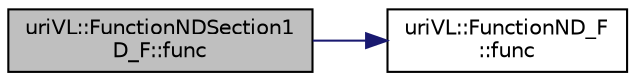digraph "uriVL::FunctionNDSection1D_F::func"
{
  edge [fontname="Helvetica",fontsize="10",labelfontname="Helvetica",labelfontsize="10"];
  node [fontname="Helvetica",fontsize="10",shape=record];
  rankdir="LR";
  Node1 [label="uriVL::FunctionNDSection1\lD_F::func",height=0.2,width=0.4,color="black", fillcolor="grey75", style="filled", fontcolor="black"];
  Node1 -> Node2 [color="midnightblue",fontsize="10",style="solid",fontname="Helvetica"];
  Node2 [label="uriVL::FunctionND_F\l::func",height=0.2,width=0.4,color="black", fillcolor="white", style="filled",URL="$classuriVL_1_1FunctionND__F.html#a5232cce895cfd4139163b977fe8e4001",tooltip="Evaluates the function at the nD point specified. "];
}
